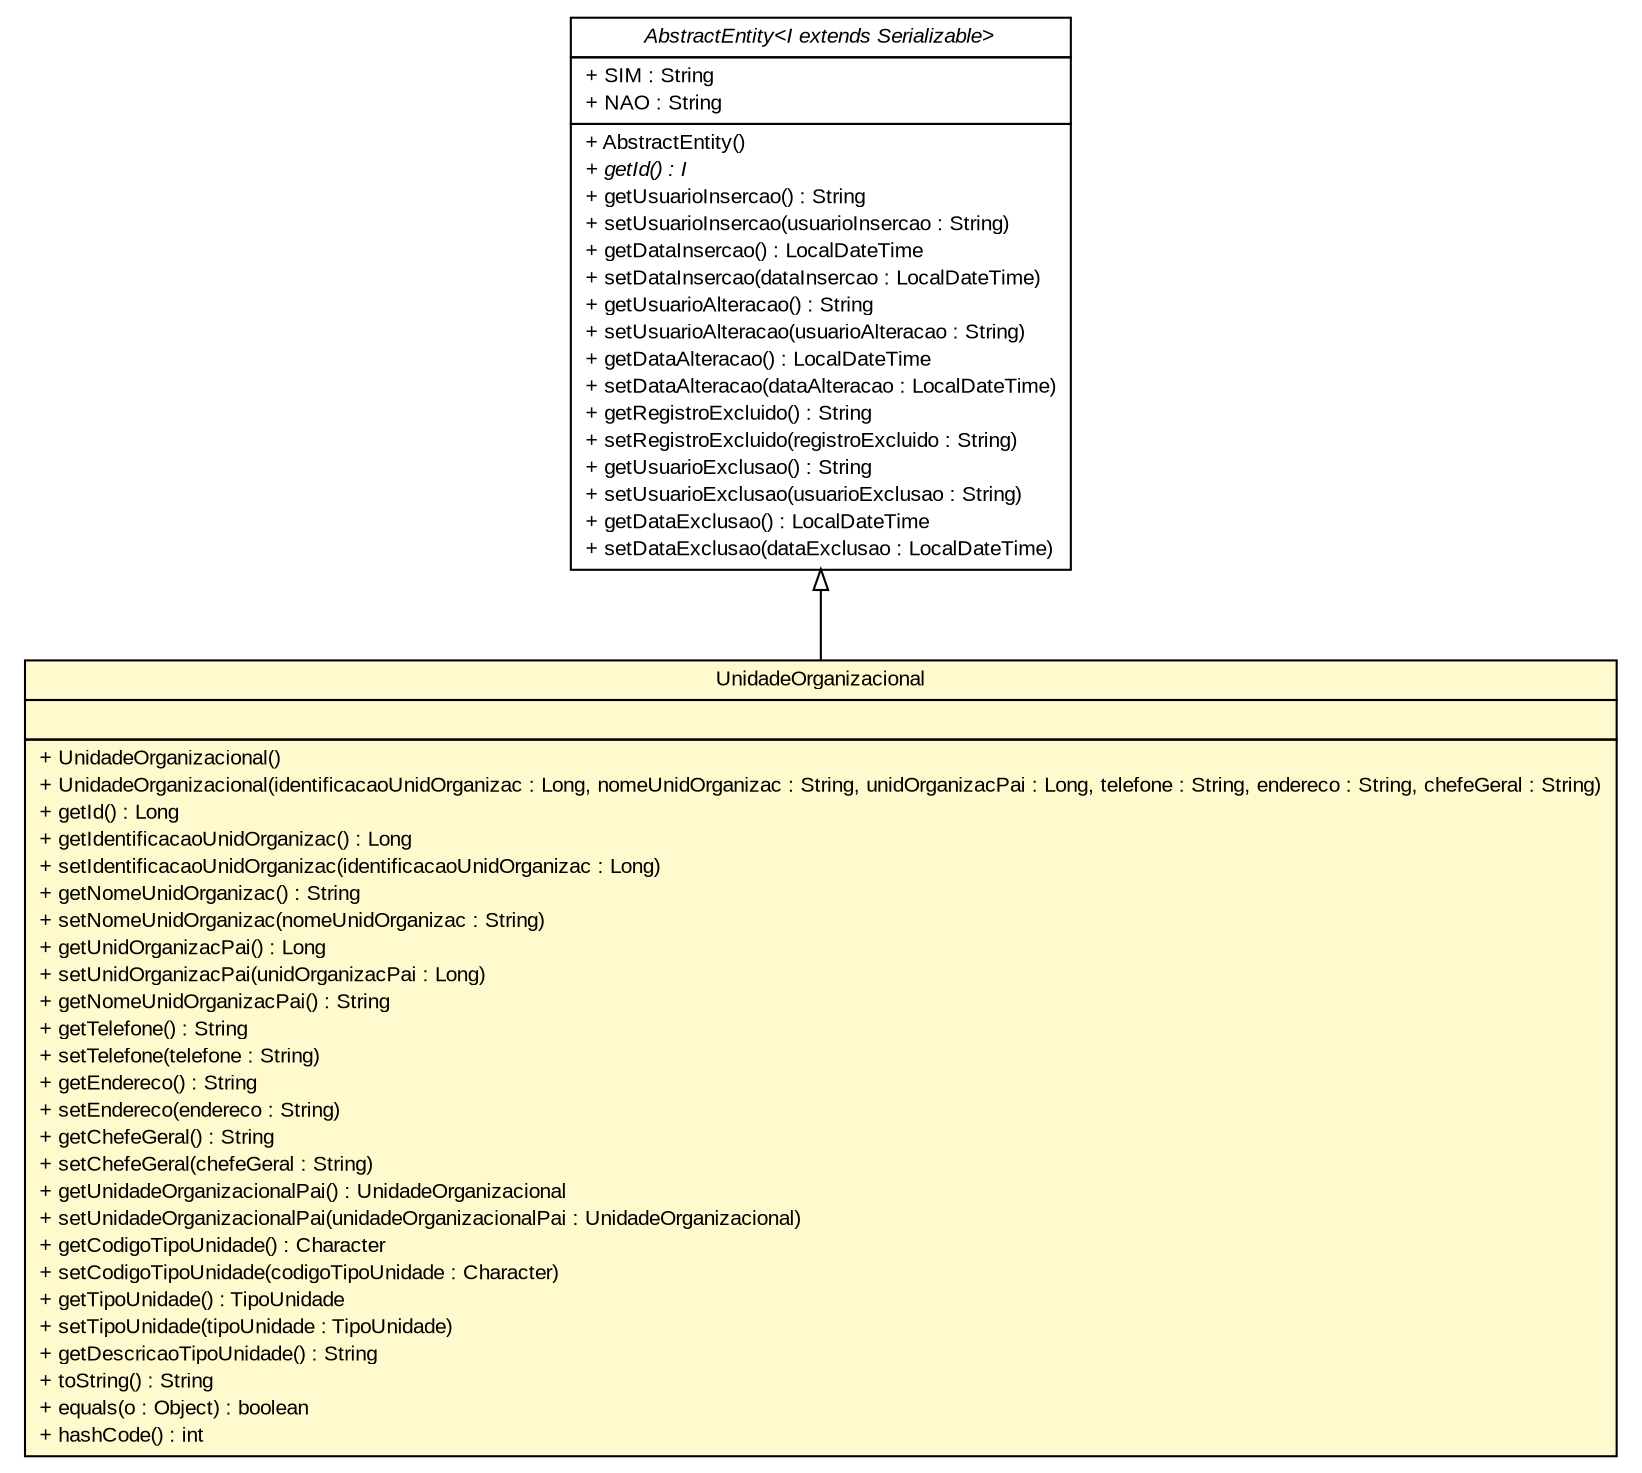 #!/usr/local/bin/dot
#
# Class diagram 
# Generated by UMLGraph version R5_6 (http://www.umlgraph.org/)
#

digraph G {
	edge [fontname="arial",fontsize=10,labelfontname="arial",labelfontsize=10];
	node [fontname="arial",fontsize=10,shape=plaintext];
	nodesep=0.25;
	ranksep=0.5;
	// br.gov.to.sefaz.persistence.entity.AbstractEntity<I extends java.io.Serializable>
	c867407 [label=<<table title="br.gov.to.sefaz.persistence.entity.AbstractEntity" border="0" cellborder="1" cellspacing="0" cellpadding="2" port="p" href="../../../persistence/entity/AbstractEntity.html">
		<tr><td><table border="0" cellspacing="0" cellpadding="1">
<tr><td align="center" balign="center"><font face="arial italic"> AbstractEntity&lt;I extends Serializable&gt; </font></td></tr>
		</table></td></tr>
		<tr><td><table border="0" cellspacing="0" cellpadding="1">
<tr><td align="left" balign="left"> + SIM : String </td></tr>
<tr><td align="left" balign="left"> + NAO : String </td></tr>
		</table></td></tr>
		<tr><td><table border="0" cellspacing="0" cellpadding="1">
<tr><td align="left" balign="left"> + AbstractEntity() </td></tr>
<tr><td align="left" balign="left"><font face="arial italic" point-size="10.0"> + getId() : I </font></td></tr>
<tr><td align="left" balign="left"> + getUsuarioInsercao() : String </td></tr>
<tr><td align="left" balign="left"> + setUsuarioInsercao(usuarioInsercao : String) </td></tr>
<tr><td align="left" balign="left"> + getDataInsercao() : LocalDateTime </td></tr>
<tr><td align="left" balign="left"> + setDataInsercao(dataInsercao : LocalDateTime) </td></tr>
<tr><td align="left" balign="left"> + getUsuarioAlteracao() : String </td></tr>
<tr><td align="left" balign="left"> + setUsuarioAlteracao(usuarioAlteracao : String) </td></tr>
<tr><td align="left" balign="left"> + getDataAlteracao() : LocalDateTime </td></tr>
<tr><td align="left" balign="left"> + setDataAlteracao(dataAlteracao : LocalDateTime) </td></tr>
<tr><td align="left" balign="left"> + getRegistroExcluido() : String </td></tr>
<tr><td align="left" balign="left"> + setRegistroExcluido(registroExcluido : String) </td></tr>
<tr><td align="left" balign="left"> + getUsuarioExclusao() : String </td></tr>
<tr><td align="left" balign="left"> + setUsuarioExclusao(usuarioExclusao : String) </td></tr>
<tr><td align="left" balign="left"> + getDataExclusao() : LocalDateTime </td></tr>
<tr><td align="left" balign="left"> + setDataExclusao(dataExclusao : LocalDateTime) </td></tr>
		</table></td></tr>
		</table>>, URL="../../../persistence/entity/AbstractEntity.html", fontname="arial", fontcolor="black", fontsize=10.0];
	// br.gov.to.sefaz.seg.persistence.entity.UnidadeOrganizacional
	c867738 [label=<<table title="br.gov.to.sefaz.seg.persistence.entity.UnidadeOrganizacional" border="0" cellborder="1" cellspacing="0" cellpadding="2" port="p" bgcolor="lemonChiffon" href="./UnidadeOrganizacional.html">
		<tr><td><table border="0" cellspacing="0" cellpadding="1">
<tr><td align="center" balign="center"> UnidadeOrganizacional </td></tr>
		</table></td></tr>
		<tr><td><table border="0" cellspacing="0" cellpadding="1">
<tr><td align="left" balign="left">  </td></tr>
		</table></td></tr>
		<tr><td><table border="0" cellspacing="0" cellpadding="1">
<tr><td align="left" balign="left"> + UnidadeOrganizacional() </td></tr>
<tr><td align="left" balign="left"> + UnidadeOrganizacional(identificacaoUnidOrganizac : Long, nomeUnidOrganizac : String, unidOrganizacPai : Long, telefone : String, endereco : String, chefeGeral : String) </td></tr>
<tr><td align="left" balign="left"> + getId() : Long </td></tr>
<tr><td align="left" balign="left"> + getIdentificacaoUnidOrganizac() : Long </td></tr>
<tr><td align="left" balign="left"> + setIdentificacaoUnidOrganizac(identificacaoUnidOrganizac : Long) </td></tr>
<tr><td align="left" balign="left"> + getNomeUnidOrganizac() : String </td></tr>
<tr><td align="left" balign="left"> + setNomeUnidOrganizac(nomeUnidOrganizac : String) </td></tr>
<tr><td align="left" balign="left"> + getUnidOrganizacPai() : Long </td></tr>
<tr><td align="left" balign="left"> + setUnidOrganizacPai(unidOrganizacPai : Long) </td></tr>
<tr><td align="left" balign="left"> + getNomeUnidOrganizacPai() : String </td></tr>
<tr><td align="left" balign="left"> + getTelefone() : String </td></tr>
<tr><td align="left" balign="left"> + setTelefone(telefone : String) </td></tr>
<tr><td align="left" balign="left"> + getEndereco() : String </td></tr>
<tr><td align="left" balign="left"> + setEndereco(endereco : String) </td></tr>
<tr><td align="left" balign="left"> + getChefeGeral() : String </td></tr>
<tr><td align="left" balign="left"> + setChefeGeral(chefeGeral : String) </td></tr>
<tr><td align="left" balign="left"> + getUnidadeOrganizacionalPai() : UnidadeOrganizacional </td></tr>
<tr><td align="left" balign="left"> + setUnidadeOrganizacionalPai(unidadeOrganizacionalPai : UnidadeOrganizacional) </td></tr>
<tr><td align="left" balign="left"> + getCodigoTipoUnidade() : Character </td></tr>
<tr><td align="left" balign="left"> + setCodigoTipoUnidade(codigoTipoUnidade : Character) </td></tr>
<tr><td align="left" balign="left"> + getTipoUnidade() : TipoUnidade </td></tr>
<tr><td align="left" balign="left"> + setTipoUnidade(tipoUnidade : TipoUnidade) </td></tr>
<tr><td align="left" balign="left"> + getDescricaoTipoUnidade() : String </td></tr>
<tr><td align="left" balign="left"> + toString() : String </td></tr>
<tr><td align="left" balign="left"> + equals(o : Object) : boolean </td></tr>
<tr><td align="left" balign="left"> + hashCode() : int </td></tr>
		</table></td></tr>
		</table>>, URL="./UnidadeOrganizacional.html", fontname="arial", fontcolor="black", fontsize=10.0];
	//br.gov.to.sefaz.seg.persistence.entity.UnidadeOrganizacional extends br.gov.to.sefaz.persistence.entity.AbstractEntity<java.lang.Long>
	c867407:p -> c867738:p [dir=back,arrowtail=empty];
}

